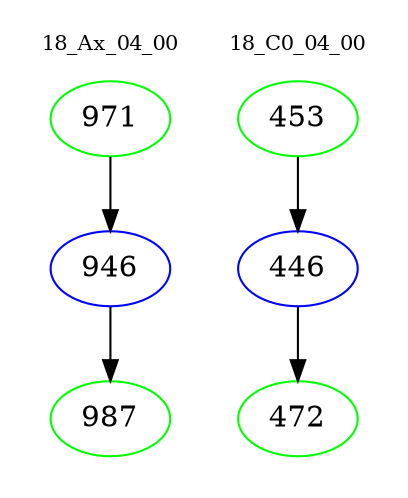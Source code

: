 digraph{
subgraph cluster_0 {
color = white
label = "18_Ax_04_00";
fontsize=10;
T0_971 [label="971", color="green"]
T0_971 -> T0_946 [color="black"]
T0_946 [label="946", color="blue"]
T0_946 -> T0_987 [color="black"]
T0_987 [label="987", color="green"]
}
subgraph cluster_1 {
color = white
label = "18_C0_04_00";
fontsize=10;
T1_453 [label="453", color="green"]
T1_453 -> T1_446 [color="black"]
T1_446 [label="446", color="blue"]
T1_446 -> T1_472 [color="black"]
T1_472 [label="472", color="green"]
}
}
